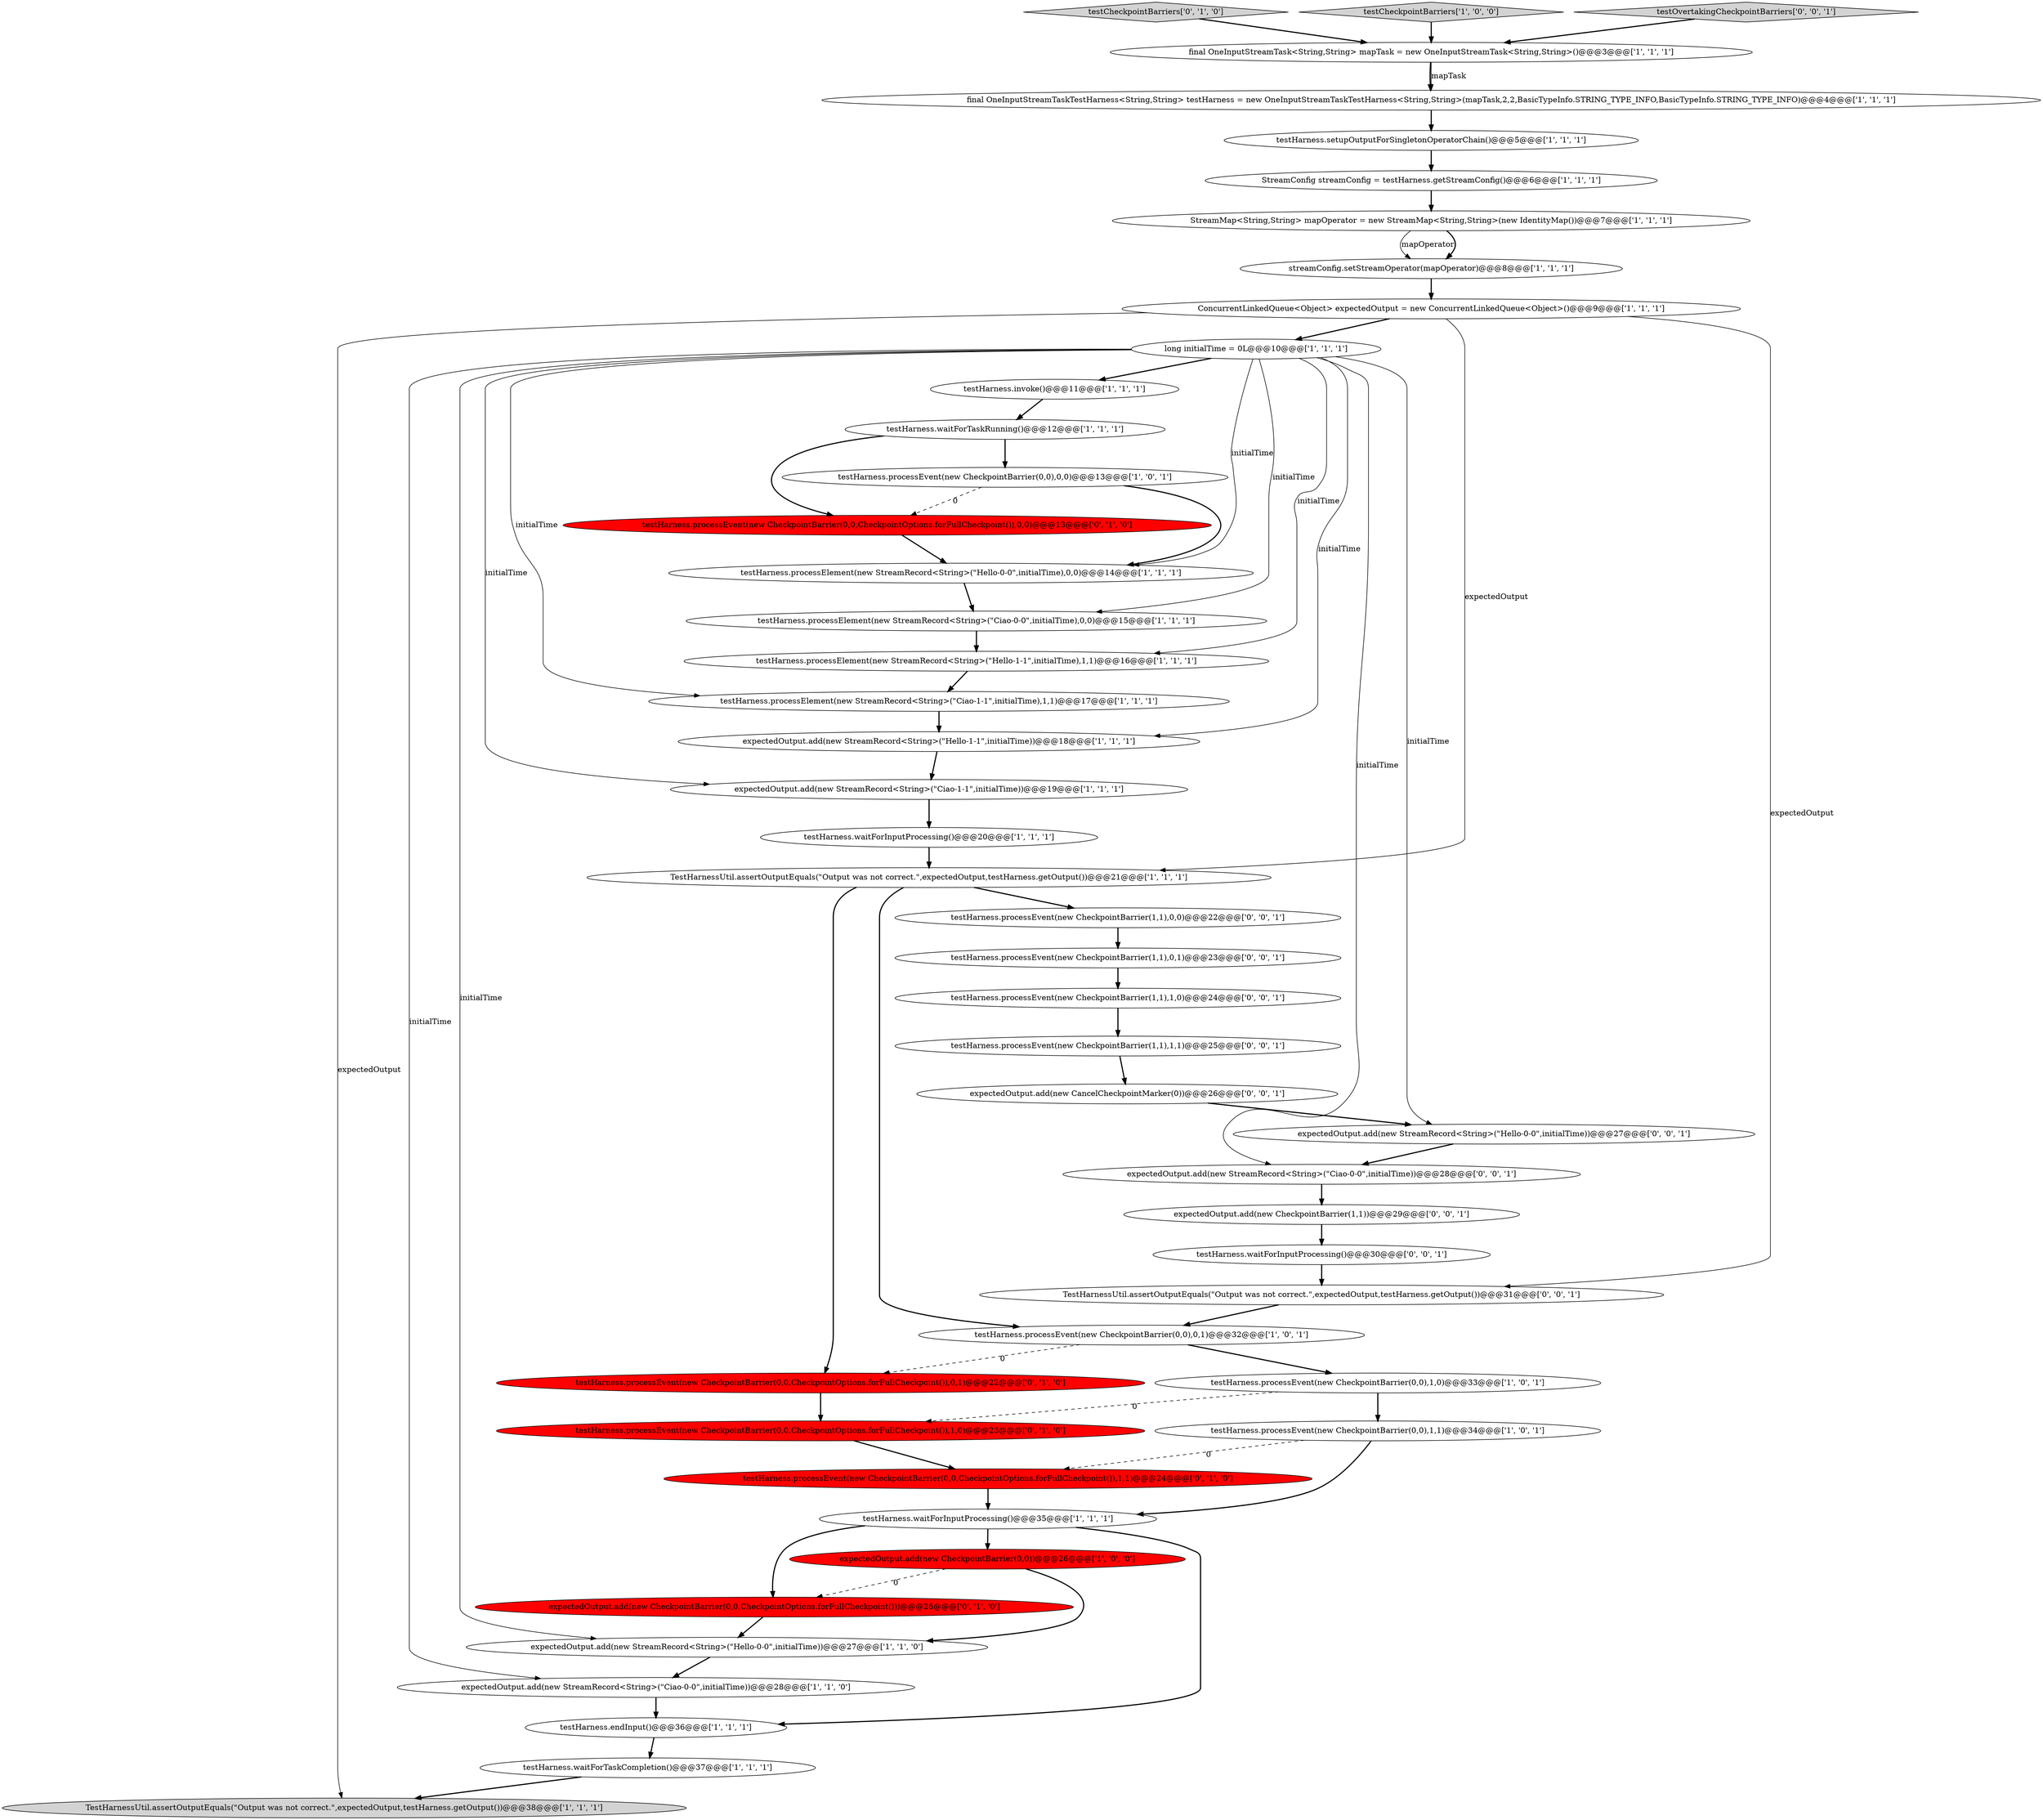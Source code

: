 digraph {
27 [style = filled, label = "testHarness.processElement(new StreamRecord<String>(\"Hello-1-1\",initialTime),1,1)@@@16@@@['1', '1', '1']", fillcolor = white, shape = ellipse image = "AAA0AAABBB1BBB"];
45 [style = filled, label = "testHarness.processEvent(new CheckpointBarrier(1,1),1,1)@@@25@@@['0', '0', '1']", fillcolor = white, shape = ellipse image = "AAA0AAABBB3BBB"];
5 [style = filled, label = "testHarness.waitForInputProcessing()@@@20@@@['1', '1', '1']", fillcolor = white, shape = ellipse image = "AAA0AAABBB1BBB"];
35 [style = filled, label = "testHarness.processEvent(new CheckpointBarrier(0,0,CheckpointOptions.forFullCheckpoint()),0,0)@@@13@@@['0', '1', '0']", fillcolor = red, shape = ellipse image = "AAA1AAABBB2BBB"];
20 [style = filled, label = "testHarness.invoke()@@@11@@@['1', '1', '1']", fillcolor = white, shape = ellipse image = "AAA0AAABBB1BBB"];
32 [style = filled, label = "testCheckpointBarriers['0', '1', '0']", fillcolor = lightgray, shape = diamond image = "AAA0AAABBB2BBB"];
19 [style = filled, label = "ConcurrentLinkedQueue<Object> expectedOutput = new ConcurrentLinkedQueue<Object>()@@@9@@@['1', '1', '1']", fillcolor = white, shape = ellipse image = "AAA0AAABBB1BBB"];
46 [style = filled, label = "expectedOutput.add(new StreamRecord<String>(\"Ciao-0-0\",initialTime))@@@28@@@['0', '0', '1']", fillcolor = white, shape = ellipse image = "AAA0AAABBB3BBB"];
34 [style = filled, label = "testHarness.processEvent(new CheckpointBarrier(0,0,CheckpointOptions.forFullCheckpoint()),1,0)@@@23@@@['0', '1', '0']", fillcolor = red, shape = ellipse image = "AAA1AAABBB2BBB"];
3 [style = filled, label = "StreamConfig streamConfig = testHarness.getStreamConfig()@@@6@@@['1', '1', '1']", fillcolor = white, shape = ellipse image = "AAA0AAABBB1BBB"];
7 [style = filled, label = "testHarness.processElement(new StreamRecord<String>(\"Ciao-0-0\",initialTime),0,0)@@@15@@@['1', '1', '1']", fillcolor = white, shape = ellipse image = "AAA0AAABBB1BBB"];
4 [style = filled, label = "testHarness.waitForInputProcessing()@@@35@@@['1', '1', '1']", fillcolor = white, shape = ellipse image = "AAA0AAABBB1BBB"];
30 [style = filled, label = "expectedOutput.add(new CheckpointBarrier(0,0,CheckpointOptions.forFullCheckpoint()))@@@26@@@['0', '1', '0']", fillcolor = red, shape = ellipse image = "AAA1AAABBB2BBB"];
37 [style = filled, label = "expectedOutput.add(new StreamRecord<String>(\"Hello-0-0\",initialTime))@@@27@@@['0', '0', '1']", fillcolor = white, shape = ellipse image = "AAA0AAABBB3BBB"];
0 [style = filled, label = "streamConfig.setStreamOperator(mapOperator)@@@8@@@['1', '1', '1']", fillcolor = white, shape = ellipse image = "AAA0AAABBB1BBB"];
16 [style = filled, label = "testHarness.waitForTaskRunning()@@@12@@@['1', '1', '1']", fillcolor = white, shape = ellipse image = "AAA0AAABBB1BBB"];
28 [style = filled, label = "testHarness.processElement(new StreamRecord<String>(\"Ciao-1-1\",initialTime),1,1)@@@17@@@['1', '1', '1']", fillcolor = white, shape = ellipse image = "AAA0AAABBB1BBB"];
33 [style = filled, label = "testHarness.processEvent(new CheckpointBarrier(0,0,CheckpointOptions.forFullCheckpoint()),1,1)@@@24@@@['0', '1', '0']", fillcolor = red, shape = ellipse image = "AAA1AAABBB2BBB"];
40 [style = filled, label = "TestHarnessUtil.assertOutputEquals(\"Output was not correct.\",expectedOutput,testHarness.getOutput())@@@31@@@['0', '0', '1']", fillcolor = white, shape = ellipse image = "AAA0AAABBB3BBB"];
25 [style = filled, label = "expectedOutput.add(new StreamRecord<String>(\"Hello-1-1\",initialTime))@@@18@@@['1', '1', '1']", fillcolor = white, shape = ellipse image = "AAA0AAABBB1BBB"];
21 [style = filled, label = "testHarness.setupOutputForSingletonOperatorChain()@@@5@@@['1', '1', '1']", fillcolor = white, shape = ellipse image = "AAA0AAABBB1BBB"];
42 [style = filled, label = "testHarness.waitForInputProcessing()@@@30@@@['0', '0', '1']", fillcolor = white, shape = ellipse image = "AAA0AAABBB3BBB"];
13 [style = filled, label = "expectedOutput.add(new StreamRecord<String>(\"Hello-0-0\",initialTime))@@@27@@@['1', '1', '0']", fillcolor = white, shape = ellipse image = "AAA0AAABBB1BBB"];
14 [style = filled, label = "final OneInputStreamTask<String,String> mapTask = new OneInputStreamTask<String,String>()@@@3@@@['1', '1', '1']", fillcolor = white, shape = ellipse image = "AAA0AAABBB1BBB"];
11 [style = filled, label = "StreamMap<String,String> mapOperator = new StreamMap<String,String>(new IdentityMap())@@@7@@@['1', '1', '1']", fillcolor = white, shape = ellipse image = "AAA0AAABBB1BBB"];
43 [style = filled, label = "expectedOutput.add(new CancelCheckpointMarker(0))@@@26@@@['0', '0', '1']", fillcolor = white, shape = ellipse image = "AAA0AAABBB3BBB"];
6 [style = filled, label = "TestHarnessUtil.assertOutputEquals(\"Output was not correct.\",expectedOutput,testHarness.getOutput())@@@38@@@['1', '1', '1']", fillcolor = lightgray, shape = ellipse image = "AAA0AAABBB1BBB"];
22 [style = filled, label = "testCheckpointBarriers['1', '0', '0']", fillcolor = lightgray, shape = diamond image = "AAA0AAABBB1BBB"];
38 [style = filled, label = "testHarness.processEvent(new CheckpointBarrier(1,1),0,0)@@@22@@@['0', '0', '1']", fillcolor = white, shape = ellipse image = "AAA0AAABBB3BBB"];
23 [style = filled, label = "expectedOutput.add(new StreamRecord<String>(\"Ciao-0-0\",initialTime))@@@28@@@['1', '1', '0']", fillcolor = white, shape = ellipse image = "AAA0AAABBB1BBB"];
9 [style = filled, label = "testHarness.processEvent(new CheckpointBarrier(0,0),1,1)@@@34@@@['1', '0', '1']", fillcolor = white, shape = ellipse image = "AAA0AAABBB1BBB"];
2 [style = filled, label = "testHarness.processEvent(new CheckpointBarrier(0,0),0,0)@@@13@@@['1', '0', '1']", fillcolor = white, shape = ellipse image = "AAA0AAABBB1BBB"];
26 [style = filled, label = "long initialTime = 0L@@@10@@@['1', '1', '1']", fillcolor = white, shape = ellipse image = "AAA0AAABBB1BBB"];
29 [style = filled, label = "expectedOutput.add(new StreamRecord<String>(\"Ciao-1-1\",initialTime))@@@19@@@['1', '1', '1']", fillcolor = white, shape = ellipse image = "AAA0AAABBB1BBB"];
41 [style = filled, label = "testOvertakingCheckpointBarriers['0', '0', '1']", fillcolor = lightgray, shape = diamond image = "AAA0AAABBB3BBB"];
44 [style = filled, label = "testHarness.processEvent(new CheckpointBarrier(1,1),1,0)@@@24@@@['0', '0', '1']", fillcolor = white, shape = ellipse image = "AAA0AAABBB3BBB"];
24 [style = filled, label = "testHarness.endInput()@@@36@@@['1', '1', '1']", fillcolor = white, shape = ellipse image = "AAA0AAABBB1BBB"];
1 [style = filled, label = "testHarness.waitForTaskCompletion()@@@37@@@['1', '1', '1']", fillcolor = white, shape = ellipse image = "AAA0AAABBB1BBB"];
36 [style = filled, label = "testHarness.processEvent(new CheckpointBarrier(1,1),0,1)@@@23@@@['0', '0', '1']", fillcolor = white, shape = ellipse image = "AAA0AAABBB3BBB"];
10 [style = filled, label = "final OneInputStreamTaskTestHarness<String,String> testHarness = new OneInputStreamTaskTestHarness<String,String>(mapTask,2,2,BasicTypeInfo.STRING_TYPE_INFO,BasicTypeInfo.STRING_TYPE_INFO)@@@4@@@['1', '1', '1']", fillcolor = white, shape = ellipse image = "AAA0AAABBB1BBB"];
17 [style = filled, label = "TestHarnessUtil.assertOutputEquals(\"Output was not correct.\",expectedOutput,testHarness.getOutput())@@@21@@@['1', '1', '1']", fillcolor = white, shape = ellipse image = "AAA0AAABBB1BBB"];
31 [style = filled, label = "testHarness.processEvent(new CheckpointBarrier(0,0,CheckpointOptions.forFullCheckpoint()),0,1)@@@22@@@['0', '1', '0']", fillcolor = red, shape = ellipse image = "AAA1AAABBB2BBB"];
39 [style = filled, label = "expectedOutput.add(new CheckpointBarrier(1,1))@@@29@@@['0', '0', '1']", fillcolor = white, shape = ellipse image = "AAA0AAABBB3BBB"];
8 [style = filled, label = "testHarness.processEvent(new CheckpointBarrier(0,0),1,0)@@@33@@@['1', '0', '1']", fillcolor = white, shape = ellipse image = "AAA0AAABBB1BBB"];
15 [style = filled, label = "testHarness.processEvent(new CheckpointBarrier(0,0),0,1)@@@32@@@['1', '0', '1']", fillcolor = white, shape = ellipse image = "AAA0AAABBB1BBB"];
12 [style = filled, label = "testHarness.processElement(new StreamRecord<String>(\"Hello-0-0\",initialTime),0,0)@@@14@@@['1', '1', '1']", fillcolor = white, shape = ellipse image = "AAA0AAABBB1BBB"];
18 [style = filled, label = "expectedOutput.add(new CheckpointBarrier(0,0))@@@26@@@['1', '0', '0']", fillcolor = red, shape = ellipse image = "AAA1AAABBB1BBB"];
29->5 [style = bold, label=""];
4->24 [style = bold, label=""];
30->13 [style = bold, label=""];
19->17 [style = solid, label="expectedOutput"];
36->44 [style = bold, label=""];
0->19 [style = bold, label=""];
18->30 [style = dashed, label="0"];
2->35 [style = dashed, label="0"];
17->31 [style = bold, label=""];
27->28 [style = bold, label=""];
9->4 [style = bold, label=""];
33->4 [style = bold, label=""];
34->33 [style = bold, label=""];
26->12 [style = solid, label="initialTime"];
3->11 [style = bold, label=""];
40->15 [style = bold, label=""];
14->10 [style = bold, label=""];
8->34 [style = dashed, label="0"];
26->20 [style = bold, label=""];
32->14 [style = bold, label=""];
38->36 [style = bold, label=""];
4->18 [style = bold, label=""];
26->23 [style = solid, label="initialTime"];
10->21 [style = bold, label=""];
43->37 [style = bold, label=""];
25->29 [style = bold, label=""];
46->39 [style = bold, label=""];
11->0 [style = solid, label="mapOperator"];
16->2 [style = bold, label=""];
14->10 [style = solid, label="mapTask"];
5->17 [style = bold, label=""];
42->40 [style = bold, label=""];
12->7 [style = bold, label=""];
2->12 [style = bold, label=""];
31->34 [style = bold, label=""];
9->33 [style = dashed, label="0"];
17->38 [style = bold, label=""];
26->37 [style = solid, label="initialTime"];
26->29 [style = solid, label="initialTime"];
11->0 [style = bold, label=""];
23->24 [style = bold, label=""];
1->6 [style = bold, label=""];
20->16 [style = bold, label=""];
4->30 [style = bold, label=""];
45->43 [style = bold, label=""];
37->46 [style = bold, label=""];
26->28 [style = solid, label="initialTime"];
19->26 [style = bold, label=""];
41->14 [style = bold, label=""];
17->15 [style = bold, label=""];
8->9 [style = bold, label=""];
7->27 [style = bold, label=""];
18->13 [style = bold, label=""];
28->25 [style = bold, label=""];
19->6 [style = solid, label="expectedOutput"];
26->7 [style = solid, label="initialTime"];
26->13 [style = solid, label="initialTime"];
13->23 [style = bold, label=""];
15->31 [style = dashed, label="0"];
19->40 [style = solid, label="expectedOutput"];
24->1 [style = bold, label=""];
16->35 [style = bold, label=""];
22->14 [style = bold, label=""];
44->45 [style = bold, label=""];
26->27 [style = solid, label="initialTime"];
39->42 [style = bold, label=""];
15->8 [style = bold, label=""];
35->12 [style = bold, label=""];
26->25 [style = solid, label="initialTime"];
21->3 [style = bold, label=""];
26->46 [style = solid, label="initialTime"];
}
